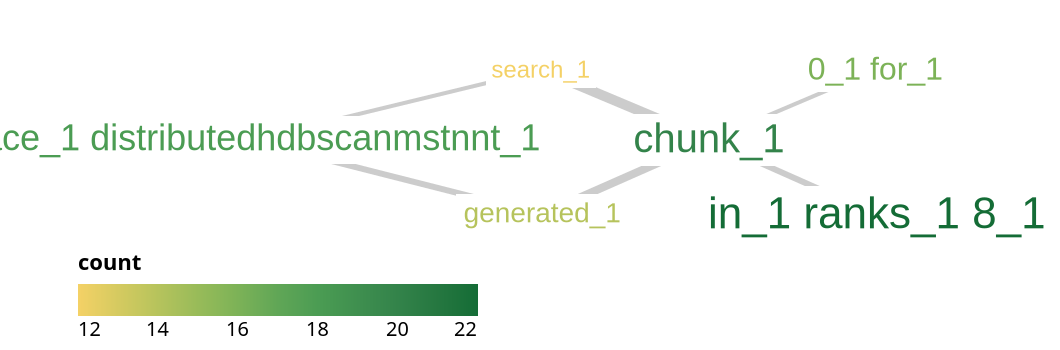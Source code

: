 {
  "$schema": "https://vega.github.io/schema/vega/v5.json",
  "width": 530,
  "height": 175,
  "padding": 5,
  "autosize": {"type": "fit", "resize": true, "contains": "padding"},
  "signals": [
    {
      "name": "filter_value",
      "value": 12,
      "bind": {
        "input": "range",
        "min": 12,
        "max": 25,
        "step": 1,
        "name": "Minimum count"
      }
    }
  ],
  "scales": [
    {
      "name": "scale_x",
      "type": "linear",
      "domain": {"data": "measured", "fields": ["right_x", "left_x"]},
      "range": [0, {"signal": "width"}]
    },
    {
      "name": "scale_y",
      "domain": {"data": "measured", "fields": ["bottom_y", "top_y"]},
      "range": [0, {"signal": "height"}]
    },
    {
      "name": "font_color",
      "type": "linear",
      "domain": {"data": "base", "field": "count"},
      "range": {"scheme": "goldgreen"}
    },
    {
      "name": "font_size",
      "type": "linear",
      "domain": {"data": "base", "field": "count"},
      "range": [12, 25]
    },
    {
      "name": "line_thickness",
      "type": "linear",
      "domain": {"data": "links", "field": "weight"},
      "range": [1, 5]
    }
  ],
  "legends": [
    {
      "type": "gradient",
      "fill": "font_color",
      "direction": "horizontal",
      "orient": "bottom",
      "title": "count",
      "tickCount": 5
    }
  ],
  "marks": [
    {
      "name": "links_lines",
      "type": "rule",
      "from": {"data": "link_paths"},
      "encode": {
        "enter": {
          "x": {"field": "sourceX"},
          "y": {"field": "sourceY"},
          "x2": {"field": "targetX"},
          "y2": {"field": "targetY"},
          "stroke": {"value": "#ccc"},
          "strokeWidth": {"field": "weight", "scale": "line_thickness"}
        }
      }
    },
    {
      "name": "labels",
      "zindex": 1,
      "type": "text",
      "from": {"data": "graph"},
      "encode": {
        "enter": {
          "text": {"field": "id"},
          "font": {"value": "Arial"},
          "fontSize": {"field": "count"},
          "baseline": {"value": "middle"},
          "align": {"value": "center"},
          "fill": {"field": "count", "scale": "font_color"},
          "x1": {"field": "x1"},
          "y1": {"field": "y1"},
          "x2": {"field": "x2"},
          "y2": {"field": "y2"}
        }
      }
    },
    {
      "name": "label_mask",
      "zindex": 0,
      "type": "rect",
      "from": {"data": "labels"},
      "encode": {
        "enter": {
          "x": {"field": "bounds.x1", "round": true, "offset": -3},
          "x2": {"field": "bounds.x2", "round": true, "offset": 3},
          "y": {"field": "bounds.y1", "round": true, "offset": -3},
          "y2": {"field": "bounds.y2", "round": true, "offset": 3},
          "opacity": {"value": 1},
          "fill": {"value": "white"}
        }
      }
    }
  ],
  "data": [
    {
      "name": "base",
      "values": [
        {
          "x": 102.5,
          "y": 39.0,
          "width": 2.8472,
          "height": 0.5,
          "value": "trace distributedhdbscanmstnnt",
          "fontcolor": "#3182bd",
          "count": 18,
          "id": "trace_1 distributedhdbscanmstnnt_1"
        },
        {
          "x": 279.5,
          "y": 61.0,
          "width": 1.0694,
          "height": 0.5,
          "value": "generated",
          "fontcolor": "#3182bd",
          "count": 14,
          "id": "generated_1"
        },
        {
          "x": 279.5,
          "y": 18.0,
          "width": 0.79167,
          "height": 0.5,
          "value": "search",
          "fontcolor": "#3182bd",
          "count": 12,
          "id": "search_1"
        },
        {
          "x": 381.0,
          "y": 39.0,
          "width": 0.75,
          "height": 0.5,
          "value": "chunk",
          "fontcolor": "#3182bd",
          "count": 20,
          "id": "chunk_1"
        },
        {
          "x": 481.5,
          "y": 61.0,
          "width": 1.0417,
          "height": 0.5,
          "value": "in ranks 8",
          "fontcolor": "#3182bd",
          "count": 22,
          "id": "in_1 ranks_1 8_1"
        },
        {
          "x": 481.5,
          "y": 18.0,
          "width": 0.75,
          "height": 0.5,
          "value": "0 for",
          "fontcolor": "#3182bd",
          "count": 16,
          "id": "0_1 for_1"
        }
      ]
    },
    {
      "name": "links",
      "values": [
        {"source": "trace_1 distributedhdbscanmstnnt_1", "target": "generated_1", "weight": 2},
        {"source": "trace_1 distributedhdbscanmstnnt_1", "target": "search_1", "weight": 1},
        {"source": "generated_1", "target": "chunk_1", "weight": 3},
        {"source": "search_1", "target": "chunk_1", "weight": 4},
        {"source": "chunk_1", "target": "in_1 ranks_1 8_1", "weight": 2},
        {"source": "chunk_1", "target": "0_1 for_1", "weight": 1}
      ]
    },
    {
      "name": "filtered_base",
      "source": "base",
      "transform": [
        {"type": "filter", "expr": "datum.count >= filter_value"}
      ]
    },
    {
      "name": "filtered_links",
      "source": "links",
      "transform": [
        {"type": "lookup", "from": "filtered_base", "key": "id", "values": ["id"], "as": ["source_id"], "fields": ["source"]},
        {"type": "lookup", "from": "filtered_base", "key": "id", "values": ["id"], "as": ["target_id"], "fields": ["target"]},
        {
          "type": "filter",
          "expr": "datum.source_id != null && datum.target_id != null"
        }
      ]
    },
    {
      "name": "measured",
      "source": "filtered_base",
      "transform": [
        {"type": "formula", "as": "top_y", "expr": "datum.y+datum.height/2"},
        {"type": "formula", "as": "bottom_y", "expr": "datum.y-datum.height/2"},
        {"type": "formula", "as": "right_x", "expr": "datum.x+datum.width/2"},
        {"type": "formula", "as": "left_x", "expr": "datum.x-datum.width/2"}
      ]
    },
    {
      "name": "graph",
      "source": "measured",
      "transform": [
        {"type": "formula", "as": "x1", "expr": "scale('scale_x', datum.left_x)"},
        {"type": "formula", "as": "y1", "expr": "scale('scale_y', datum.top_y)"},
        {"type": "formula", "as": "x2", "expr": "scale('scale_x', datum.right_x)"},
        {"type": "formula", "as": "y2", "expr": "scale('scale_y', datum.bottom_y)"}
      ]
    },
    {
      "name": "link_paths",
      "source": "filtered_links",
      "transform": [
        {"type": "lookup", "from": "graph", "key": "id", "values": ["x2", "y2"], "as": ["sourceX", "sourceY"], "fields": ["source"]},
        {"type": "lookup", "from": "graph", "key": "id", "values": ["x2", "y2"], "as": ["targetX", "targetY"], "fields": ["target"]},
        {
          "type": "linkpath",
          "sourceX": "sourceX",
          "sourceY": "sourceY",
          "targetX": "targetY",
          "targetY": "targetY",
          "orient": "horizontal",
          "shape": "line"
        }
      ]
    }
  ]
}
